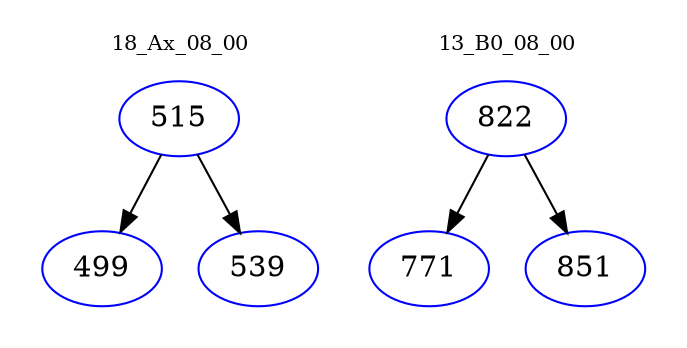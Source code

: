 digraph{
subgraph cluster_0 {
color = white
label = "18_Ax_08_00";
fontsize=10;
T0_515 [label="515", color="blue"]
T0_515 -> T0_499 [color="black"]
T0_499 [label="499", color="blue"]
T0_515 -> T0_539 [color="black"]
T0_539 [label="539", color="blue"]
}
subgraph cluster_1 {
color = white
label = "13_B0_08_00";
fontsize=10;
T1_822 [label="822", color="blue"]
T1_822 -> T1_771 [color="black"]
T1_771 [label="771", color="blue"]
T1_822 -> T1_851 [color="black"]
T1_851 [label="851", color="blue"]
}
}
